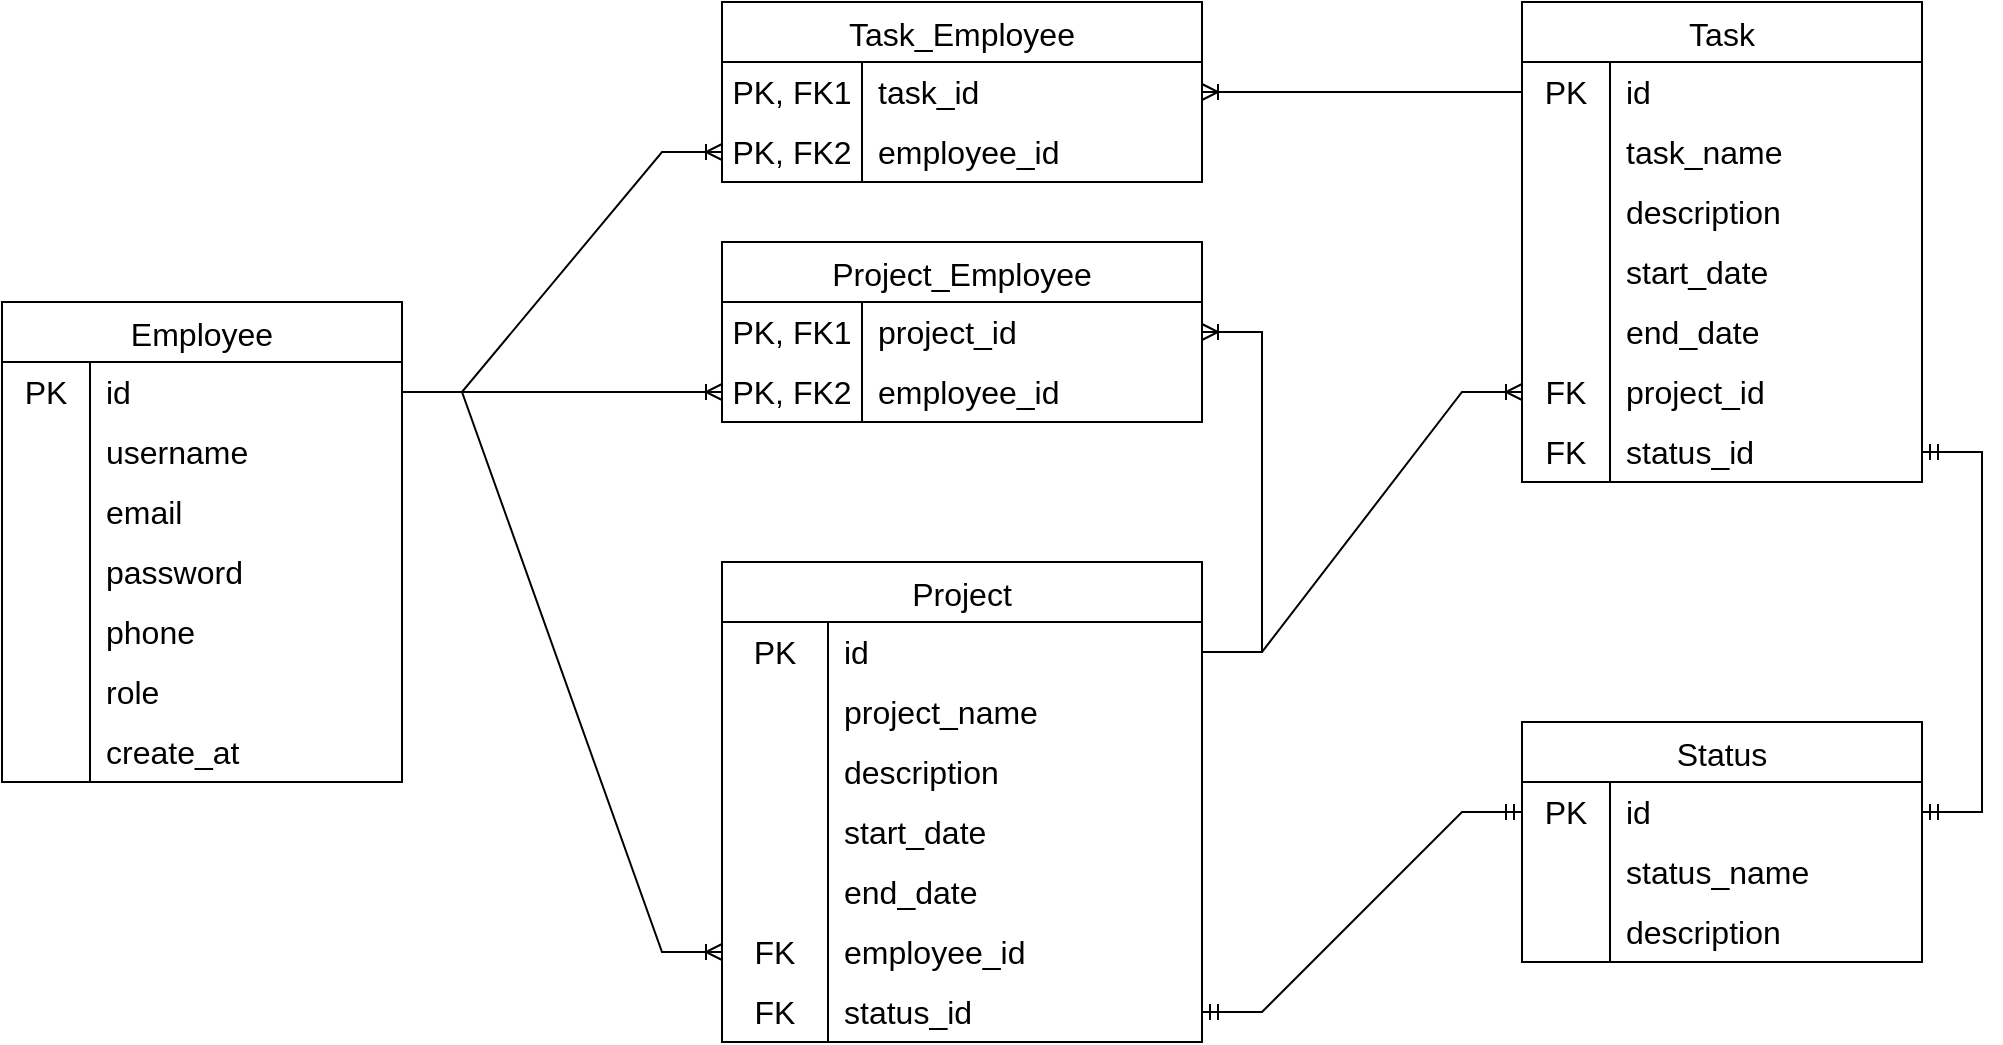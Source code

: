 <mxfile version="24.4.13" type="device">
  <diagram name="Trang-1" id="SgBwxJJP46zQHeKlxjpN">
    <mxGraphModel dx="1584" dy="638" grid="1" gridSize="10" guides="1" tooltips="1" connect="1" arrows="1" fold="1" page="0" pageScale="1" pageWidth="827" pageHeight="1169" math="0" shadow="0">
      <root>
        <mxCell id="0" />
        <mxCell id="1" parent="0" />
        <mxCell id="9sZK0CcgwTIl-TWqk2xy-12" value="Employee" style="shape=table;startSize=30;container=1;collapsible=0;childLayout=tableLayout;fixedRows=1;rowLines=0;fontStyle=0;strokeColor=default;fontSize=16;" vertex="1" parent="1">
          <mxGeometry x="-80" y="230" width="200" height="240" as="geometry" />
        </mxCell>
        <mxCell id="9sZK0CcgwTIl-TWqk2xy-13" value="" style="shape=tableRow;horizontal=0;startSize=0;swimlaneHead=0;swimlaneBody=0;top=0;left=0;bottom=0;right=0;collapsible=0;dropTarget=0;fillColor=none;points=[[0,0.5],[1,0.5]];portConstraint=eastwest;strokeColor=inherit;fontSize=16;" vertex="1" parent="9sZK0CcgwTIl-TWqk2xy-12">
          <mxGeometry y="30" width="200" height="30" as="geometry" />
        </mxCell>
        <mxCell id="9sZK0CcgwTIl-TWqk2xy-14" value="PK" style="shape=partialRectangle;html=1;whiteSpace=wrap;connectable=0;fillColor=none;top=0;left=0;bottom=0;right=0;overflow=hidden;pointerEvents=1;strokeColor=inherit;fontSize=16;" vertex="1" parent="9sZK0CcgwTIl-TWqk2xy-13">
          <mxGeometry width="44" height="30" as="geometry">
            <mxRectangle width="44" height="30" as="alternateBounds" />
          </mxGeometry>
        </mxCell>
        <mxCell id="9sZK0CcgwTIl-TWqk2xy-15" value="id" style="shape=partialRectangle;html=1;whiteSpace=wrap;connectable=0;fillColor=none;top=0;left=0;bottom=0;right=0;align=left;spacingLeft=6;overflow=hidden;strokeColor=inherit;fontSize=16;" vertex="1" parent="9sZK0CcgwTIl-TWqk2xy-13">
          <mxGeometry x="44" width="156" height="30" as="geometry">
            <mxRectangle width="156" height="30" as="alternateBounds" />
          </mxGeometry>
        </mxCell>
        <mxCell id="9sZK0CcgwTIl-TWqk2xy-16" value="" style="shape=tableRow;horizontal=0;startSize=0;swimlaneHead=0;swimlaneBody=0;top=0;left=0;bottom=0;right=0;collapsible=0;dropTarget=0;fillColor=none;points=[[0,0.5],[1,0.5]];portConstraint=eastwest;strokeColor=inherit;fontSize=16;" vertex="1" parent="9sZK0CcgwTIl-TWqk2xy-12">
          <mxGeometry y="60" width="200" height="30" as="geometry" />
        </mxCell>
        <mxCell id="9sZK0CcgwTIl-TWqk2xy-17" value="" style="shape=partialRectangle;html=1;whiteSpace=wrap;connectable=0;fillColor=none;top=0;left=0;bottom=0;right=0;overflow=hidden;strokeColor=inherit;fontSize=16;" vertex="1" parent="9sZK0CcgwTIl-TWqk2xy-16">
          <mxGeometry width="44" height="30" as="geometry">
            <mxRectangle width="44" height="30" as="alternateBounds" />
          </mxGeometry>
        </mxCell>
        <mxCell id="9sZK0CcgwTIl-TWqk2xy-18" value="username" style="shape=partialRectangle;html=1;whiteSpace=wrap;connectable=0;fillColor=none;top=0;left=0;bottom=0;right=0;align=left;spacingLeft=6;overflow=hidden;strokeColor=inherit;fontSize=16;" vertex="1" parent="9sZK0CcgwTIl-TWqk2xy-16">
          <mxGeometry x="44" width="156" height="30" as="geometry">
            <mxRectangle width="156" height="30" as="alternateBounds" />
          </mxGeometry>
        </mxCell>
        <mxCell id="9sZK0CcgwTIl-TWqk2xy-19" value="" style="shape=tableRow;horizontal=0;startSize=0;swimlaneHead=0;swimlaneBody=0;top=0;left=0;bottom=0;right=0;collapsible=0;dropTarget=0;fillColor=none;points=[[0,0.5],[1,0.5]];portConstraint=eastwest;strokeColor=inherit;fontSize=16;" vertex="1" parent="9sZK0CcgwTIl-TWqk2xy-12">
          <mxGeometry y="90" width="200" height="30" as="geometry" />
        </mxCell>
        <mxCell id="9sZK0CcgwTIl-TWqk2xy-20" value="" style="shape=partialRectangle;html=1;whiteSpace=wrap;connectable=0;fillColor=none;top=0;left=0;bottom=0;right=0;overflow=hidden;strokeColor=inherit;fontSize=16;" vertex="1" parent="9sZK0CcgwTIl-TWqk2xy-19">
          <mxGeometry width="44" height="30" as="geometry">
            <mxRectangle width="44" height="30" as="alternateBounds" />
          </mxGeometry>
        </mxCell>
        <mxCell id="9sZK0CcgwTIl-TWqk2xy-21" value="email" style="shape=partialRectangle;html=1;whiteSpace=wrap;connectable=0;fillColor=none;top=0;left=0;bottom=0;right=0;align=left;spacingLeft=6;overflow=hidden;strokeColor=inherit;fontSize=16;" vertex="1" parent="9sZK0CcgwTIl-TWqk2xy-19">
          <mxGeometry x="44" width="156" height="30" as="geometry">
            <mxRectangle width="156" height="30" as="alternateBounds" />
          </mxGeometry>
        </mxCell>
        <mxCell id="9sZK0CcgwTIl-TWqk2xy-64" value="" style="shape=tableRow;horizontal=0;startSize=0;swimlaneHead=0;swimlaneBody=0;top=0;left=0;bottom=0;right=0;collapsible=0;dropTarget=0;fillColor=none;points=[[0,0.5],[1,0.5]];portConstraint=eastwest;strokeColor=inherit;fontSize=16;" vertex="1" parent="9sZK0CcgwTIl-TWqk2xy-12">
          <mxGeometry y="120" width="200" height="30" as="geometry" />
        </mxCell>
        <mxCell id="9sZK0CcgwTIl-TWqk2xy-65" value="" style="shape=partialRectangle;html=1;whiteSpace=wrap;connectable=0;fillColor=none;top=0;left=0;bottom=0;right=0;overflow=hidden;strokeColor=inherit;fontSize=16;" vertex="1" parent="9sZK0CcgwTIl-TWqk2xy-64">
          <mxGeometry width="44" height="30" as="geometry">
            <mxRectangle width="44" height="30" as="alternateBounds" />
          </mxGeometry>
        </mxCell>
        <mxCell id="9sZK0CcgwTIl-TWqk2xy-66" value="password" style="shape=partialRectangle;html=1;whiteSpace=wrap;connectable=0;fillColor=none;top=0;left=0;bottom=0;right=0;align=left;spacingLeft=6;overflow=hidden;strokeColor=inherit;fontSize=16;" vertex="1" parent="9sZK0CcgwTIl-TWqk2xy-64">
          <mxGeometry x="44" width="156" height="30" as="geometry">
            <mxRectangle width="156" height="30" as="alternateBounds" />
          </mxGeometry>
        </mxCell>
        <mxCell id="9sZK0CcgwTIl-TWqk2xy-67" value="" style="shape=tableRow;horizontal=0;startSize=0;swimlaneHead=0;swimlaneBody=0;top=0;left=0;bottom=0;right=0;collapsible=0;dropTarget=0;fillColor=none;points=[[0,0.5],[1,0.5]];portConstraint=eastwest;strokeColor=inherit;fontSize=16;" vertex="1" parent="9sZK0CcgwTIl-TWqk2xy-12">
          <mxGeometry y="150" width="200" height="30" as="geometry" />
        </mxCell>
        <mxCell id="9sZK0CcgwTIl-TWqk2xy-68" value="" style="shape=partialRectangle;html=1;whiteSpace=wrap;connectable=0;fillColor=none;top=0;left=0;bottom=0;right=0;overflow=hidden;strokeColor=inherit;fontSize=16;" vertex="1" parent="9sZK0CcgwTIl-TWqk2xy-67">
          <mxGeometry width="44" height="30" as="geometry">
            <mxRectangle width="44" height="30" as="alternateBounds" />
          </mxGeometry>
        </mxCell>
        <mxCell id="9sZK0CcgwTIl-TWqk2xy-69" value="phone" style="shape=partialRectangle;html=1;whiteSpace=wrap;connectable=0;fillColor=none;top=0;left=0;bottom=0;right=0;align=left;spacingLeft=6;overflow=hidden;strokeColor=inherit;fontSize=16;" vertex="1" parent="9sZK0CcgwTIl-TWqk2xy-67">
          <mxGeometry x="44" width="156" height="30" as="geometry">
            <mxRectangle width="156" height="30" as="alternateBounds" />
          </mxGeometry>
        </mxCell>
        <mxCell id="9sZK0CcgwTIl-TWqk2xy-70" value="" style="shape=tableRow;horizontal=0;startSize=0;swimlaneHead=0;swimlaneBody=0;top=0;left=0;bottom=0;right=0;collapsible=0;dropTarget=0;fillColor=none;points=[[0,0.5],[1,0.5]];portConstraint=eastwest;strokeColor=inherit;fontSize=16;" vertex="1" parent="9sZK0CcgwTIl-TWqk2xy-12">
          <mxGeometry y="180" width="200" height="30" as="geometry" />
        </mxCell>
        <mxCell id="9sZK0CcgwTIl-TWqk2xy-71" value="" style="shape=partialRectangle;html=1;whiteSpace=wrap;connectable=0;fillColor=none;top=0;left=0;bottom=0;right=0;overflow=hidden;strokeColor=inherit;fontSize=16;" vertex="1" parent="9sZK0CcgwTIl-TWqk2xy-70">
          <mxGeometry width="44" height="30" as="geometry">
            <mxRectangle width="44" height="30" as="alternateBounds" />
          </mxGeometry>
        </mxCell>
        <mxCell id="9sZK0CcgwTIl-TWqk2xy-72" value="role" style="shape=partialRectangle;html=1;whiteSpace=wrap;connectable=0;fillColor=none;top=0;left=0;bottom=0;right=0;align=left;spacingLeft=6;overflow=hidden;strokeColor=inherit;fontSize=16;" vertex="1" parent="9sZK0CcgwTIl-TWqk2xy-70">
          <mxGeometry x="44" width="156" height="30" as="geometry">
            <mxRectangle width="156" height="30" as="alternateBounds" />
          </mxGeometry>
        </mxCell>
        <mxCell id="9sZK0CcgwTIl-TWqk2xy-73" value="" style="shape=tableRow;horizontal=0;startSize=0;swimlaneHead=0;swimlaneBody=0;top=0;left=0;bottom=0;right=0;collapsible=0;dropTarget=0;fillColor=none;points=[[0,0.5],[1,0.5]];portConstraint=eastwest;strokeColor=inherit;fontSize=16;" vertex="1" parent="9sZK0CcgwTIl-TWqk2xy-12">
          <mxGeometry y="210" width="200" height="30" as="geometry" />
        </mxCell>
        <mxCell id="9sZK0CcgwTIl-TWqk2xy-74" value="" style="shape=partialRectangle;html=1;whiteSpace=wrap;connectable=0;fillColor=none;top=0;left=0;bottom=0;right=0;overflow=hidden;strokeColor=inherit;fontSize=16;" vertex="1" parent="9sZK0CcgwTIl-TWqk2xy-73">
          <mxGeometry width="44" height="30" as="geometry">
            <mxRectangle width="44" height="30" as="alternateBounds" />
          </mxGeometry>
        </mxCell>
        <mxCell id="9sZK0CcgwTIl-TWqk2xy-75" value="create_at" style="shape=partialRectangle;html=1;whiteSpace=wrap;connectable=0;fillColor=none;top=0;left=0;bottom=0;right=0;align=left;spacingLeft=6;overflow=hidden;strokeColor=inherit;fontSize=16;" vertex="1" parent="9sZK0CcgwTIl-TWqk2xy-73">
          <mxGeometry x="44" width="156" height="30" as="geometry">
            <mxRectangle width="156" height="30" as="alternateBounds" />
          </mxGeometry>
        </mxCell>
        <mxCell id="9sZK0CcgwTIl-TWqk2xy-76" value="Project" style="shape=table;startSize=30;container=1;collapsible=0;childLayout=tableLayout;fixedRows=1;rowLines=0;fontStyle=0;strokeColor=default;fontSize=16;" vertex="1" parent="1">
          <mxGeometry x="280" y="360" width="240" height="240" as="geometry" />
        </mxCell>
        <mxCell id="9sZK0CcgwTIl-TWqk2xy-77" value="" style="shape=tableRow;horizontal=0;startSize=0;swimlaneHead=0;swimlaneBody=0;top=0;left=0;bottom=0;right=0;collapsible=0;dropTarget=0;fillColor=none;points=[[0,0.5],[1,0.5]];portConstraint=eastwest;strokeColor=inherit;fontSize=16;" vertex="1" parent="9sZK0CcgwTIl-TWqk2xy-76">
          <mxGeometry y="30" width="240" height="30" as="geometry" />
        </mxCell>
        <mxCell id="9sZK0CcgwTIl-TWqk2xy-78" value="PK" style="shape=partialRectangle;html=1;whiteSpace=wrap;connectable=0;fillColor=none;top=0;left=0;bottom=0;right=0;overflow=hidden;pointerEvents=1;strokeColor=inherit;fontSize=16;" vertex="1" parent="9sZK0CcgwTIl-TWqk2xy-77">
          <mxGeometry width="53" height="30" as="geometry">
            <mxRectangle width="53" height="30" as="alternateBounds" />
          </mxGeometry>
        </mxCell>
        <mxCell id="9sZK0CcgwTIl-TWqk2xy-79" value="id" style="shape=partialRectangle;html=1;whiteSpace=wrap;connectable=0;fillColor=none;top=0;left=0;bottom=0;right=0;align=left;spacingLeft=6;overflow=hidden;strokeColor=inherit;fontSize=16;" vertex="1" parent="9sZK0CcgwTIl-TWqk2xy-77">
          <mxGeometry x="53" width="187" height="30" as="geometry">
            <mxRectangle width="187" height="30" as="alternateBounds" />
          </mxGeometry>
        </mxCell>
        <mxCell id="9sZK0CcgwTIl-TWqk2xy-80" value="" style="shape=tableRow;horizontal=0;startSize=0;swimlaneHead=0;swimlaneBody=0;top=0;left=0;bottom=0;right=0;collapsible=0;dropTarget=0;fillColor=none;points=[[0,0.5],[1,0.5]];portConstraint=eastwest;strokeColor=inherit;fontSize=16;" vertex="1" parent="9sZK0CcgwTIl-TWqk2xy-76">
          <mxGeometry y="60" width="240" height="30" as="geometry" />
        </mxCell>
        <mxCell id="9sZK0CcgwTIl-TWqk2xy-81" value="" style="shape=partialRectangle;html=1;whiteSpace=wrap;connectable=0;fillColor=none;top=0;left=0;bottom=0;right=0;overflow=hidden;strokeColor=inherit;fontSize=16;" vertex="1" parent="9sZK0CcgwTIl-TWqk2xy-80">
          <mxGeometry width="53" height="30" as="geometry">
            <mxRectangle width="53" height="30" as="alternateBounds" />
          </mxGeometry>
        </mxCell>
        <mxCell id="9sZK0CcgwTIl-TWqk2xy-82" value="project_name" style="shape=partialRectangle;html=1;whiteSpace=wrap;connectable=0;fillColor=none;top=0;left=0;bottom=0;right=0;align=left;spacingLeft=6;overflow=hidden;strokeColor=inherit;fontSize=16;" vertex="1" parent="9sZK0CcgwTIl-TWqk2xy-80">
          <mxGeometry x="53" width="187" height="30" as="geometry">
            <mxRectangle width="187" height="30" as="alternateBounds" />
          </mxGeometry>
        </mxCell>
        <mxCell id="9sZK0CcgwTIl-TWqk2xy-83" value="" style="shape=tableRow;horizontal=0;startSize=0;swimlaneHead=0;swimlaneBody=0;top=0;left=0;bottom=0;right=0;collapsible=0;dropTarget=0;fillColor=none;points=[[0,0.5],[1,0.5]];portConstraint=eastwest;strokeColor=inherit;fontSize=16;" vertex="1" parent="9sZK0CcgwTIl-TWqk2xy-76">
          <mxGeometry y="90" width="240" height="30" as="geometry" />
        </mxCell>
        <mxCell id="9sZK0CcgwTIl-TWqk2xy-84" value="" style="shape=partialRectangle;html=1;whiteSpace=wrap;connectable=0;fillColor=none;top=0;left=0;bottom=0;right=0;overflow=hidden;strokeColor=inherit;fontSize=16;" vertex="1" parent="9sZK0CcgwTIl-TWqk2xy-83">
          <mxGeometry width="53" height="30" as="geometry">
            <mxRectangle width="53" height="30" as="alternateBounds" />
          </mxGeometry>
        </mxCell>
        <mxCell id="9sZK0CcgwTIl-TWqk2xy-85" value="description" style="shape=partialRectangle;html=1;whiteSpace=wrap;connectable=0;fillColor=none;top=0;left=0;bottom=0;right=0;align=left;spacingLeft=6;overflow=hidden;strokeColor=inherit;fontSize=16;" vertex="1" parent="9sZK0CcgwTIl-TWqk2xy-83">
          <mxGeometry x="53" width="187" height="30" as="geometry">
            <mxRectangle width="187" height="30" as="alternateBounds" />
          </mxGeometry>
        </mxCell>
        <mxCell id="9sZK0CcgwTIl-TWqk2xy-86" value="" style="shape=tableRow;horizontal=0;startSize=0;swimlaneHead=0;swimlaneBody=0;top=0;left=0;bottom=0;right=0;collapsible=0;dropTarget=0;fillColor=none;points=[[0,0.5],[1,0.5]];portConstraint=eastwest;strokeColor=inherit;fontSize=16;" vertex="1" parent="9sZK0CcgwTIl-TWqk2xy-76">
          <mxGeometry y="120" width="240" height="30" as="geometry" />
        </mxCell>
        <mxCell id="9sZK0CcgwTIl-TWqk2xy-87" value="" style="shape=partialRectangle;html=1;whiteSpace=wrap;connectable=0;fillColor=none;top=0;left=0;bottom=0;right=0;overflow=hidden;strokeColor=inherit;fontSize=16;" vertex="1" parent="9sZK0CcgwTIl-TWqk2xy-86">
          <mxGeometry width="53" height="30" as="geometry">
            <mxRectangle width="53" height="30" as="alternateBounds" />
          </mxGeometry>
        </mxCell>
        <mxCell id="9sZK0CcgwTIl-TWqk2xy-88" value="start_date" style="shape=partialRectangle;html=1;whiteSpace=wrap;connectable=0;fillColor=none;top=0;left=0;bottom=0;right=0;align=left;spacingLeft=6;overflow=hidden;strokeColor=inherit;fontSize=16;" vertex="1" parent="9sZK0CcgwTIl-TWqk2xy-86">
          <mxGeometry x="53" width="187" height="30" as="geometry">
            <mxRectangle width="187" height="30" as="alternateBounds" />
          </mxGeometry>
        </mxCell>
        <mxCell id="9sZK0CcgwTIl-TWqk2xy-89" value="" style="shape=tableRow;horizontal=0;startSize=0;swimlaneHead=0;swimlaneBody=0;top=0;left=0;bottom=0;right=0;collapsible=0;dropTarget=0;fillColor=none;points=[[0,0.5],[1,0.5]];portConstraint=eastwest;strokeColor=inherit;fontSize=16;" vertex="1" parent="9sZK0CcgwTIl-TWqk2xy-76">
          <mxGeometry y="150" width="240" height="30" as="geometry" />
        </mxCell>
        <mxCell id="9sZK0CcgwTIl-TWqk2xy-90" value="" style="shape=partialRectangle;html=1;whiteSpace=wrap;connectable=0;fillColor=none;top=0;left=0;bottom=0;right=0;overflow=hidden;strokeColor=inherit;fontSize=16;" vertex="1" parent="9sZK0CcgwTIl-TWqk2xy-89">
          <mxGeometry width="53" height="30" as="geometry">
            <mxRectangle width="53" height="30" as="alternateBounds" />
          </mxGeometry>
        </mxCell>
        <mxCell id="9sZK0CcgwTIl-TWqk2xy-91" value="end_date" style="shape=partialRectangle;html=1;whiteSpace=wrap;connectable=0;fillColor=none;top=0;left=0;bottom=0;right=0;align=left;spacingLeft=6;overflow=hidden;strokeColor=inherit;fontSize=16;" vertex="1" parent="9sZK0CcgwTIl-TWqk2xy-89">
          <mxGeometry x="53" width="187" height="30" as="geometry">
            <mxRectangle width="187" height="30" as="alternateBounds" />
          </mxGeometry>
        </mxCell>
        <mxCell id="9sZK0CcgwTIl-TWqk2xy-92" value="" style="shape=tableRow;horizontal=0;startSize=0;swimlaneHead=0;swimlaneBody=0;top=0;left=0;bottom=0;right=0;collapsible=0;dropTarget=0;fillColor=none;points=[[0,0.5],[1,0.5]];portConstraint=eastwest;strokeColor=inherit;fontSize=16;" vertex="1" parent="9sZK0CcgwTIl-TWqk2xy-76">
          <mxGeometry y="180" width="240" height="30" as="geometry" />
        </mxCell>
        <mxCell id="9sZK0CcgwTIl-TWqk2xy-93" value="FK" style="shape=partialRectangle;html=1;whiteSpace=wrap;connectable=0;fillColor=none;top=0;left=0;bottom=0;right=0;overflow=hidden;strokeColor=inherit;fontSize=16;" vertex="1" parent="9sZK0CcgwTIl-TWqk2xy-92">
          <mxGeometry width="53" height="30" as="geometry">
            <mxRectangle width="53" height="30" as="alternateBounds" />
          </mxGeometry>
        </mxCell>
        <mxCell id="9sZK0CcgwTIl-TWqk2xy-94" value="employee_id" style="shape=partialRectangle;html=1;whiteSpace=wrap;connectable=0;fillColor=none;top=0;left=0;bottom=0;right=0;align=left;spacingLeft=6;overflow=hidden;strokeColor=inherit;fontSize=16;" vertex="1" parent="9sZK0CcgwTIl-TWqk2xy-92">
          <mxGeometry x="53" width="187" height="30" as="geometry">
            <mxRectangle width="187" height="30" as="alternateBounds" />
          </mxGeometry>
        </mxCell>
        <mxCell id="9sZK0CcgwTIl-TWqk2xy-95" value="" style="shape=tableRow;horizontal=0;startSize=0;swimlaneHead=0;swimlaneBody=0;top=0;left=0;bottom=0;right=0;collapsible=0;dropTarget=0;fillColor=none;points=[[0,0.5],[1,0.5]];portConstraint=eastwest;strokeColor=inherit;fontSize=16;" vertex="1" parent="9sZK0CcgwTIl-TWqk2xy-76">
          <mxGeometry y="210" width="240" height="30" as="geometry" />
        </mxCell>
        <mxCell id="9sZK0CcgwTIl-TWqk2xy-96" value="FK" style="shape=partialRectangle;html=1;whiteSpace=wrap;connectable=0;fillColor=none;top=0;left=0;bottom=0;right=0;overflow=hidden;strokeColor=inherit;fontSize=16;" vertex="1" parent="9sZK0CcgwTIl-TWqk2xy-95">
          <mxGeometry width="53" height="30" as="geometry">
            <mxRectangle width="53" height="30" as="alternateBounds" />
          </mxGeometry>
        </mxCell>
        <mxCell id="9sZK0CcgwTIl-TWqk2xy-97" value="status_id" style="shape=partialRectangle;html=1;whiteSpace=wrap;connectable=0;fillColor=none;top=0;left=0;bottom=0;right=0;align=left;spacingLeft=6;overflow=hidden;strokeColor=inherit;fontSize=16;" vertex="1" parent="9sZK0CcgwTIl-TWqk2xy-95">
          <mxGeometry x="53" width="187" height="30" as="geometry">
            <mxRectangle width="187" height="30" as="alternateBounds" />
          </mxGeometry>
        </mxCell>
        <mxCell id="9sZK0CcgwTIl-TWqk2xy-98" value="Task" style="shape=table;startSize=30;container=1;collapsible=0;childLayout=tableLayout;fixedRows=1;rowLines=0;fontStyle=0;strokeColor=default;fontSize=16;" vertex="1" parent="1">
          <mxGeometry x="680" y="80" width="200" height="240" as="geometry" />
        </mxCell>
        <mxCell id="9sZK0CcgwTIl-TWqk2xy-99" value="" style="shape=tableRow;horizontal=0;startSize=0;swimlaneHead=0;swimlaneBody=0;top=0;left=0;bottom=0;right=0;collapsible=0;dropTarget=0;fillColor=none;points=[[0,0.5],[1,0.5]];portConstraint=eastwest;strokeColor=inherit;fontSize=16;" vertex="1" parent="9sZK0CcgwTIl-TWqk2xy-98">
          <mxGeometry y="30" width="200" height="30" as="geometry" />
        </mxCell>
        <mxCell id="9sZK0CcgwTIl-TWqk2xy-100" value="PK" style="shape=partialRectangle;html=1;whiteSpace=wrap;connectable=0;fillColor=none;top=0;left=0;bottom=0;right=0;overflow=hidden;pointerEvents=1;strokeColor=inherit;fontSize=16;" vertex="1" parent="9sZK0CcgwTIl-TWqk2xy-99">
          <mxGeometry width="44" height="30" as="geometry">
            <mxRectangle width="44" height="30" as="alternateBounds" />
          </mxGeometry>
        </mxCell>
        <mxCell id="9sZK0CcgwTIl-TWqk2xy-101" value="id" style="shape=partialRectangle;html=1;whiteSpace=wrap;connectable=0;fillColor=none;top=0;left=0;bottom=0;right=0;align=left;spacingLeft=6;overflow=hidden;strokeColor=inherit;fontSize=16;" vertex="1" parent="9sZK0CcgwTIl-TWqk2xy-99">
          <mxGeometry x="44" width="156" height="30" as="geometry">
            <mxRectangle width="156" height="30" as="alternateBounds" />
          </mxGeometry>
        </mxCell>
        <mxCell id="9sZK0CcgwTIl-TWqk2xy-102" value="" style="shape=tableRow;horizontal=0;startSize=0;swimlaneHead=0;swimlaneBody=0;top=0;left=0;bottom=0;right=0;collapsible=0;dropTarget=0;fillColor=none;points=[[0,0.5],[1,0.5]];portConstraint=eastwest;strokeColor=inherit;fontSize=16;" vertex="1" parent="9sZK0CcgwTIl-TWqk2xy-98">
          <mxGeometry y="60" width="200" height="30" as="geometry" />
        </mxCell>
        <mxCell id="9sZK0CcgwTIl-TWqk2xy-103" value="" style="shape=partialRectangle;html=1;whiteSpace=wrap;connectable=0;fillColor=none;top=0;left=0;bottom=0;right=0;overflow=hidden;strokeColor=inherit;fontSize=16;" vertex="1" parent="9sZK0CcgwTIl-TWqk2xy-102">
          <mxGeometry width="44" height="30" as="geometry">
            <mxRectangle width="44" height="30" as="alternateBounds" />
          </mxGeometry>
        </mxCell>
        <mxCell id="9sZK0CcgwTIl-TWqk2xy-104" value="task_name" style="shape=partialRectangle;html=1;whiteSpace=wrap;connectable=0;fillColor=none;top=0;left=0;bottom=0;right=0;align=left;spacingLeft=6;overflow=hidden;strokeColor=inherit;fontSize=16;" vertex="1" parent="9sZK0CcgwTIl-TWqk2xy-102">
          <mxGeometry x="44" width="156" height="30" as="geometry">
            <mxRectangle width="156" height="30" as="alternateBounds" />
          </mxGeometry>
        </mxCell>
        <mxCell id="9sZK0CcgwTIl-TWqk2xy-105" value="" style="shape=tableRow;horizontal=0;startSize=0;swimlaneHead=0;swimlaneBody=0;top=0;left=0;bottom=0;right=0;collapsible=0;dropTarget=0;fillColor=none;points=[[0,0.5],[1,0.5]];portConstraint=eastwest;strokeColor=inherit;fontSize=16;" vertex="1" parent="9sZK0CcgwTIl-TWqk2xy-98">
          <mxGeometry y="90" width="200" height="30" as="geometry" />
        </mxCell>
        <mxCell id="9sZK0CcgwTIl-TWqk2xy-106" value="" style="shape=partialRectangle;html=1;whiteSpace=wrap;connectable=0;fillColor=none;top=0;left=0;bottom=0;right=0;overflow=hidden;strokeColor=inherit;fontSize=16;" vertex="1" parent="9sZK0CcgwTIl-TWqk2xy-105">
          <mxGeometry width="44" height="30" as="geometry">
            <mxRectangle width="44" height="30" as="alternateBounds" />
          </mxGeometry>
        </mxCell>
        <mxCell id="9sZK0CcgwTIl-TWqk2xy-107" value="description" style="shape=partialRectangle;html=1;whiteSpace=wrap;connectable=0;fillColor=none;top=0;left=0;bottom=0;right=0;align=left;spacingLeft=6;overflow=hidden;strokeColor=inherit;fontSize=16;" vertex="1" parent="9sZK0CcgwTIl-TWqk2xy-105">
          <mxGeometry x="44" width="156" height="30" as="geometry">
            <mxRectangle width="156" height="30" as="alternateBounds" />
          </mxGeometry>
        </mxCell>
        <mxCell id="9sZK0CcgwTIl-TWqk2xy-108" value="" style="shape=tableRow;horizontal=0;startSize=0;swimlaneHead=0;swimlaneBody=0;top=0;left=0;bottom=0;right=0;collapsible=0;dropTarget=0;fillColor=none;points=[[0,0.5],[1,0.5]];portConstraint=eastwest;strokeColor=inherit;fontSize=16;" vertex="1" parent="9sZK0CcgwTIl-TWqk2xy-98">
          <mxGeometry y="120" width="200" height="30" as="geometry" />
        </mxCell>
        <mxCell id="9sZK0CcgwTIl-TWqk2xy-109" value="" style="shape=partialRectangle;html=1;whiteSpace=wrap;connectable=0;fillColor=none;top=0;left=0;bottom=0;right=0;overflow=hidden;strokeColor=inherit;fontSize=16;" vertex="1" parent="9sZK0CcgwTIl-TWqk2xy-108">
          <mxGeometry width="44" height="30" as="geometry">
            <mxRectangle width="44" height="30" as="alternateBounds" />
          </mxGeometry>
        </mxCell>
        <mxCell id="9sZK0CcgwTIl-TWqk2xy-110" value="start_date" style="shape=partialRectangle;html=1;whiteSpace=wrap;connectable=0;fillColor=none;top=0;left=0;bottom=0;right=0;align=left;spacingLeft=6;overflow=hidden;strokeColor=inherit;fontSize=16;" vertex="1" parent="9sZK0CcgwTIl-TWqk2xy-108">
          <mxGeometry x="44" width="156" height="30" as="geometry">
            <mxRectangle width="156" height="30" as="alternateBounds" />
          </mxGeometry>
        </mxCell>
        <mxCell id="9sZK0CcgwTIl-TWqk2xy-111" value="" style="shape=tableRow;horizontal=0;startSize=0;swimlaneHead=0;swimlaneBody=0;top=0;left=0;bottom=0;right=0;collapsible=0;dropTarget=0;fillColor=none;points=[[0,0.5],[1,0.5]];portConstraint=eastwest;strokeColor=inherit;fontSize=16;" vertex="1" parent="9sZK0CcgwTIl-TWqk2xy-98">
          <mxGeometry y="150" width="200" height="30" as="geometry" />
        </mxCell>
        <mxCell id="9sZK0CcgwTIl-TWqk2xy-112" value="" style="shape=partialRectangle;html=1;whiteSpace=wrap;connectable=0;fillColor=none;top=0;left=0;bottom=0;right=0;overflow=hidden;strokeColor=inherit;fontSize=16;" vertex="1" parent="9sZK0CcgwTIl-TWqk2xy-111">
          <mxGeometry width="44" height="30" as="geometry">
            <mxRectangle width="44" height="30" as="alternateBounds" />
          </mxGeometry>
        </mxCell>
        <mxCell id="9sZK0CcgwTIl-TWqk2xy-113" value="end_date" style="shape=partialRectangle;html=1;whiteSpace=wrap;connectable=0;fillColor=none;top=0;left=0;bottom=0;right=0;align=left;spacingLeft=6;overflow=hidden;strokeColor=inherit;fontSize=16;" vertex="1" parent="9sZK0CcgwTIl-TWqk2xy-111">
          <mxGeometry x="44" width="156" height="30" as="geometry">
            <mxRectangle width="156" height="30" as="alternateBounds" />
          </mxGeometry>
        </mxCell>
        <mxCell id="9sZK0CcgwTIl-TWqk2xy-114" value="" style="shape=tableRow;horizontal=0;startSize=0;swimlaneHead=0;swimlaneBody=0;top=0;left=0;bottom=0;right=0;collapsible=0;dropTarget=0;fillColor=none;points=[[0,0.5],[1,0.5]];portConstraint=eastwest;strokeColor=inherit;fontSize=16;" vertex="1" parent="9sZK0CcgwTIl-TWqk2xy-98">
          <mxGeometry y="180" width="200" height="30" as="geometry" />
        </mxCell>
        <mxCell id="9sZK0CcgwTIl-TWqk2xy-115" value="FK" style="shape=partialRectangle;html=1;whiteSpace=wrap;connectable=0;fillColor=none;top=0;left=0;bottom=0;right=0;overflow=hidden;strokeColor=inherit;fontSize=16;" vertex="1" parent="9sZK0CcgwTIl-TWqk2xy-114">
          <mxGeometry width="44" height="30" as="geometry">
            <mxRectangle width="44" height="30" as="alternateBounds" />
          </mxGeometry>
        </mxCell>
        <mxCell id="9sZK0CcgwTIl-TWqk2xy-116" value="project_id" style="shape=partialRectangle;html=1;whiteSpace=wrap;connectable=0;fillColor=none;top=0;left=0;bottom=0;right=0;align=left;spacingLeft=6;overflow=hidden;strokeColor=inherit;fontSize=16;" vertex="1" parent="9sZK0CcgwTIl-TWqk2xy-114">
          <mxGeometry x="44" width="156" height="30" as="geometry">
            <mxRectangle width="156" height="30" as="alternateBounds" />
          </mxGeometry>
        </mxCell>
        <mxCell id="9sZK0CcgwTIl-TWqk2xy-117" value="" style="shape=tableRow;horizontal=0;startSize=0;swimlaneHead=0;swimlaneBody=0;top=0;left=0;bottom=0;right=0;collapsible=0;dropTarget=0;fillColor=none;points=[[0,0.5],[1,0.5]];portConstraint=eastwest;strokeColor=inherit;fontSize=16;" vertex="1" parent="9sZK0CcgwTIl-TWqk2xy-98">
          <mxGeometry y="210" width="200" height="30" as="geometry" />
        </mxCell>
        <mxCell id="9sZK0CcgwTIl-TWqk2xy-118" value="FK" style="shape=partialRectangle;html=1;whiteSpace=wrap;connectable=0;fillColor=none;top=0;left=0;bottom=0;right=0;overflow=hidden;strokeColor=inherit;fontSize=16;" vertex="1" parent="9sZK0CcgwTIl-TWqk2xy-117">
          <mxGeometry width="44" height="30" as="geometry">
            <mxRectangle width="44" height="30" as="alternateBounds" />
          </mxGeometry>
        </mxCell>
        <mxCell id="9sZK0CcgwTIl-TWqk2xy-119" value="status_id" style="shape=partialRectangle;html=1;whiteSpace=wrap;connectable=0;fillColor=none;top=0;left=0;bottom=0;right=0;align=left;spacingLeft=6;overflow=hidden;strokeColor=inherit;fontSize=16;" vertex="1" parent="9sZK0CcgwTIl-TWqk2xy-117">
          <mxGeometry x="44" width="156" height="30" as="geometry">
            <mxRectangle width="156" height="30" as="alternateBounds" />
          </mxGeometry>
        </mxCell>
        <mxCell id="9sZK0CcgwTIl-TWqk2xy-120" value="Status" style="shape=table;startSize=30;container=1;collapsible=0;childLayout=tableLayout;fixedRows=1;rowLines=0;fontStyle=0;strokeColor=default;fontSize=16;" vertex="1" parent="1">
          <mxGeometry x="680" y="440" width="200" height="120" as="geometry" />
        </mxCell>
        <mxCell id="9sZK0CcgwTIl-TWqk2xy-121" value="" style="shape=tableRow;horizontal=0;startSize=0;swimlaneHead=0;swimlaneBody=0;top=0;left=0;bottom=0;right=0;collapsible=0;dropTarget=0;fillColor=none;points=[[0,0.5],[1,0.5]];portConstraint=eastwest;strokeColor=inherit;fontSize=16;" vertex="1" parent="9sZK0CcgwTIl-TWqk2xy-120">
          <mxGeometry y="30" width="200" height="30" as="geometry" />
        </mxCell>
        <mxCell id="9sZK0CcgwTIl-TWqk2xy-122" value="PK" style="shape=partialRectangle;html=1;whiteSpace=wrap;connectable=0;fillColor=none;top=0;left=0;bottom=0;right=0;overflow=hidden;pointerEvents=1;strokeColor=inherit;fontSize=16;" vertex="1" parent="9sZK0CcgwTIl-TWqk2xy-121">
          <mxGeometry width="44" height="30" as="geometry">
            <mxRectangle width="44" height="30" as="alternateBounds" />
          </mxGeometry>
        </mxCell>
        <mxCell id="9sZK0CcgwTIl-TWqk2xy-123" value="id" style="shape=partialRectangle;html=1;whiteSpace=wrap;connectable=0;fillColor=none;top=0;left=0;bottom=0;right=0;align=left;spacingLeft=6;overflow=hidden;strokeColor=inherit;fontSize=16;" vertex="1" parent="9sZK0CcgwTIl-TWqk2xy-121">
          <mxGeometry x="44" width="156" height="30" as="geometry">
            <mxRectangle width="156" height="30" as="alternateBounds" />
          </mxGeometry>
        </mxCell>
        <mxCell id="9sZK0CcgwTIl-TWqk2xy-124" value="" style="shape=tableRow;horizontal=0;startSize=0;swimlaneHead=0;swimlaneBody=0;top=0;left=0;bottom=0;right=0;collapsible=0;dropTarget=0;fillColor=none;points=[[0,0.5],[1,0.5]];portConstraint=eastwest;strokeColor=inherit;fontSize=16;" vertex="1" parent="9sZK0CcgwTIl-TWqk2xy-120">
          <mxGeometry y="60" width="200" height="30" as="geometry" />
        </mxCell>
        <mxCell id="9sZK0CcgwTIl-TWqk2xy-125" value="" style="shape=partialRectangle;html=1;whiteSpace=wrap;connectable=0;fillColor=none;top=0;left=0;bottom=0;right=0;overflow=hidden;strokeColor=inherit;fontSize=16;" vertex="1" parent="9sZK0CcgwTIl-TWqk2xy-124">
          <mxGeometry width="44" height="30" as="geometry">
            <mxRectangle width="44" height="30" as="alternateBounds" />
          </mxGeometry>
        </mxCell>
        <mxCell id="9sZK0CcgwTIl-TWqk2xy-126" value="status_name" style="shape=partialRectangle;html=1;whiteSpace=wrap;connectable=0;fillColor=none;top=0;left=0;bottom=0;right=0;align=left;spacingLeft=6;overflow=hidden;strokeColor=inherit;fontSize=16;" vertex="1" parent="9sZK0CcgwTIl-TWqk2xy-124">
          <mxGeometry x="44" width="156" height="30" as="geometry">
            <mxRectangle width="156" height="30" as="alternateBounds" />
          </mxGeometry>
        </mxCell>
        <mxCell id="9sZK0CcgwTIl-TWqk2xy-127" value="" style="shape=tableRow;horizontal=0;startSize=0;swimlaneHead=0;swimlaneBody=0;top=0;left=0;bottom=0;right=0;collapsible=0;dropTarget=0;fillColor=none;points=[[0,0.5],[1,0.5]];portConstraint=eastwest;strokeColor=inherit;fontSize=16;" vertex="1" parent="9sZK0CcgwTIl-TWqk2xy-120">
          <mxGeometry y="90" width="200" height="30" as="geometry" />
        </mxCell>
        <mxCell id="9sZK0CcgwTIl-TWqk2xy-128" value="" style="shape=partialRectangle;html=1;whiteSpace=wrap;connectable=0;fillColor=none;top=0;left=0;bottom=0;right=0;overflow=hidden;strokeColor=inherit;fontSize=16;" vertex="1" parent="9sZK0CcgwTIl-TWqk2xy-127">
          <mxGeometry width="44" height="30" as="geometry">
            <mxRectangle width="44" height="30" as="alternateBounds" />
          </mxGeometry>
        </mxCell>
        <mxCell id="9sZK0CcgwTIl-TWqk2xy-129" value="description" style="shape=partialRectangle;html=1;whiteSpace=wrap;connectable=0;fillColor=none;top=0;left=0;bottom=0;right=0;align=left;spacingLeft=6;overflow=hidden;strokeColor=inherit;fontSize=16;" vertex="1" parent="9sZK0CcgwTIl-TWqk2xy-127">
          <mxGeometry x="44" width="156" height="30" as="geometry">
            <mxRectangle width="156" height="30" as="alternateBounds" />
          </mxGeometry>
        </mxCell>
        <mxCell id="9sZK0CcgwTIl-TWqk2xy-142" value="Project_Employee" style="shape=table;startSize=30;container=1;collapsible=0;childLayout=tableLayout;fixedRows=1;rowLines=0;fontStyle=0;strokeColor=default;fontSize=16;" vertex="1" parent="1">
          <mxGeometry x="280" y="200" width="240" height="90" as="geometry" />
        </mxCell>
        <mxCell id="9sZK0CcgwTIl-TWqk2xy-143" value="" style="shape=tableRow;horizontal=0;startSize=0;swimlaneHead=0;swimlaneBody=0;top=0;left=0;bottom=0;right=0;collapsible=0;dropTarget=0;fillColor=none;points=[[0,0.5],[1,0.5]];portConstraint=eastwest;strokeColor=inherit;fontSize=16;" vertex="1" parent="9sZK0CcgwTIl-TWqk2xy-142">
          <mxGeometry y="30" width="240" height="30" as="geometry" />
        </mxCell>
        <mxCell id="9sZK0CcgwTIl-TWqk2xy-144" value="PK, FK1" style="shape=partialRectangle;html=1;whiteSpace=wrap;connectable=0;fillColor=none;top=0;left=0;bottom=0;right=0;overflow=hidden;pointerEvents=1;strokeColor=inherit;fontSize=16;" vertex="1" parent="9sZK0CcgwTIl-TWqk2xy-143">
          <mxGeometry width="70" height="30" as="geometry">
            <mxRectangle width="70" height="30" as="alternateBounds" />
          </mxGeometry>
        </mxCell>
        <mxCell id="9sZK0CcgwTIl-TWqk2xy-145" value="project_id" style="shape=partialRectangle;html=1;whiteSpace=wrap;connectable=0;fillColor=none;top=0;left=0;bottom=0;right=0;align=left;spacingLeft=6;overflow=hidden;strokeColor=inherit;fontSize=16;" vertex="1" parent="9sZK0CcgwTIl-TWqk2xy-143">
          <mxGeometry x="70" width="170" height="30" as="geometry">
            <mxRectangle width="170" height="30" as="alternateBounds" />
          </mxGeometry>
        </mxCell>
        <mxCell id="9sZK0CcgwTIl-TWqk2xy-146" value="" style="shape=tableRow;horizontal=0;startSize=0;swimlaneHead=0;swimlaneBody=0;top=0;left=0;bottom=0;right=0;collapsible=0;dropTarget=0;fillColor=none;points=[[0,0.5],[1,0.5]];portConstraint=eastwest;strokeColor=inherit;fontSize=16;" vertex="1" parent="9sZK0CcgwTIl-TWqk2xy-142">
          <mxGeometry y="60" width="240" height="30" as="geometry" />
        </mxCell>
        <mxCell id="9sZK0CcgwTIl-TWqk2xy-147" value="PK, FK2" style="shape=partialRectangle;html=1;whiteSpace=wrap;connectable=0;fillColor=none;top=0;left=0;bottom=0;right=0;overflow=hidden;strokeColor=inherit;fontSize=16;" vertex="1" parent="9sZK0CcgwTIl-TWqk2xy-146">
          <mxGeometry width="70" height="30" as="geometry">
            <mxRectangle width="70" height="30" as="alternateBounds" />
          </mxGeometry>
        </mxCell>
        <mxCell id="9sZK0CcgwTIl-TWqk2xy-148" value="employee_id" style="shape=partialRectangle;html=1;whiteSpace=wrap;connectable=0;fillColor=none;top=0;left=0;bottom=0;right=0;align=left;spacingLeft=6;overflow=hidden;strokeColor=inherit;fontSize=16;" vertex="1" parent="9sZK0CcgwTIl-TWqk2xy-146">
          <mxGeometry x="70" width="170" height="30" as="geometry">
            <mxRectangle width="170" height="30" as="alternateBounds" />
          </mxGeometry>
        </mxCell>
        <mxCell id="9sZK0CcgwTIl-TWqk2xy-164" value="Task_Employee" style="shape=table;startSize=30;container=1;collapsible=0;childLayout=tableLayout;fixedRows=1;rowLines=0;fontStyle=0;strokeColor=default;fontSize=16;" vertex="1" parent="1">
          <mxGeometry x="280" y="80" width="240" height="90" as="geometry" />
        </mxCell>
        <mxCell id="9sZK0CcgwTIl-TWqk2xy-165" value="" style="shape=tableRow;horizontal=0;startSize=0;swimlaneHead=0;swimlaneBody=0;top=0;left=0;bottom=0;right=0;collapsible=0;dropTarget=0;fillColor=none;points=[[0,0.5],[1,0.5]];portConstraint=eastwest;strokeColor=inherit;fontSize=16;" vertex="1" parent="9sZK0CcgwTIl-TWqk2xy-164">
          <mxGeometry y="30" width="240" height="30" as="geometry" />
        </mxCell>
        <mxCell id="9sZK0CcgwTIl-TWqk2xy-166" value="PK, FK1" style="shape=partialRectangle;html=1;whiteSpace=wrap;connectable=0;fillColor=none;top=0;left=0;bottom=0;right=0;overflow=hidden;pointerEvents=1;strokeColor=inherit;fontSize=16;" vertex="1" parent="9sZK0CcgwTIl-TWqk2xy-165">
          <mxGeometry width="70" height="30" as="geometry">
            <mxRectangle width="70" height="30" as="alternateBounds" />
          </mxGeometry>
        </mxCell>
        <mxCell id="9sZK0CcgwTIl-TWqk2xy-167" value="task_id" style="shape=partialRectangle;html=1;whiteSpace=wrap;connectable=0;fillColor=none;top=0;left=0;bottom=0;right=0;align=left;spacingLeft=6;overflow=hidden;strokeColor=inherit;fontSize=16;" vertex="1" parent="9sZK0CcgwTIl-TWqk2xy-165">
          <mxGeometry x="70" width="170" height="30" as="geometry">
            <mxRectangle width="170" height="30" as="alternateBounds" />
          </mxGeometry>
        </mxCell>
        <mxCell id="9sZK0CcgwTIl-TWqk2xy-168" value="" style="shape=tableRow;horizontal=0;startSize=0;swimlaneHead=0;swimlaneBody=0;top=0;left=0;bottom=0;right=0;collapsible=0;dropTarget=0;fillColor=none;points=[[0,0.5],[1,0.5]];portConstraint=eastwest;strokeColor=inherit;fontSize=16;" vertex="1" parent="9sZK0CcgwTIl-TWqk2xy-164">
          <mxGeometry y="60" width="240" height="30" as="geometry" />
        </mxCell>
        <mxCell id="9sZK0CcgwTIl-TWqk2xy-169" value="PK, FK2" style="shape=partialRectangle;html=1;whiteSpace=wrap;connectable=0;fillColor=none;top=0;left=0;bottom=0;right=0;overflow=hidden;strokeColor=inherit;fontSize=16;" vertex="1" parent="9sZK0CcgwTIl-TWqk2xy-168">
          <mxGeometry width="70" height="30" as="geometry">
            <mxRectangle width="70" height="30" as="alternateBounds" />
          </mxGeometry>
        </mxCell>
        <mxCell id="9sZK0CcgwTIl-TWqk2xy-170" value="employee_id" style="shape=partialRectangle;html=1;whiteSpace=wrap;connectable=0;fillColor=none;top=0;left=0;bottom=0;right=0;align=left;spacingLeft=6;overflow=hidden;strokeColor=inherit;fontSize=16;" vertex="1" parent="9sZK0CcgwTIl-TWqk2xy-168">
          <mxGeometry x="70" width="170" height="30" as="geometry">
            <mxRectangle width="170" height="30" as="alternateBounds" />
          </mxGeometry>
        </mxCell>
        <mxCell id="9sZK0CcgwTIl-TWqk2xy-172" value="" style="edgeStyle=entityRelationEdgeStyle;fontSize=12;html=1;endArrow=ERoneToMany;rounded=0;" edge="1" parent="1" source="9sZK0CcgwTIl-TWqk2xy-77" target="9sZK0CcgwTIl-TWqk2xy-114">
          <mxGeometry width="100" height="100" relative="1" as="geometry">
            <mxPoint x="420" y="250" as="sourcePoint" />
            <mxPoint x="520" y="150" as="targetPoint" />
          </mxGeometry>
        </mxCell>
        <mxCell id="9sZK0CcgwTIl-TWqk2xy-173" value="" style="edgeStyle=entityRelationEdgeStyle;fontSize=12;html=1;endArrow=ERoneToMany;rounded=0;" edge="1" parent="1" source="9sZK0CcgwTIl-TWqk2xy-13" target="9sZK0CcgwTIl-TWqk2xy-92">
          <mxGeometry width="100" height="100" relative="1" as="geometry">
            <mxPoint x="200" y="220" as="sourcePoint" />
            <mxPoint x="300" y="120" as="targetPoint" />
          </mxGeometry>
        </mxCell>
        <mxCell id="9sZK0CcgwTIl-TWqk2xy-174" value="" style="edgeStyle=entityRelationEdgeStyle;fontSize=12;html=1;endArrow=ERoneToMany;rounded=0;" edge="1" parent="1" source="9sZK0CcgwTIl-TWqk2xy-13" target="9sZK0CcgwTIl-TWqk2xy-168">
          <mxGeometry width="100" height="100" relative="1" as="geometry">
            <mxPoint x="240" y="350" as="sourcePoint" />
            <mxPoint x="340" y="250" as="targetPoint" />
          </mxGeometry>
        </mxCell>
        <mxCell id="9sZK0CcgwTIl-TWqk2xy-175" value="" style="edgeStyle=entityRelationEdgeStyle;fontSize=12;html=1;endArrow=ERoneToMany;rounded=0;" edge="1" parent="1" source="9sZK0CcgwTIl-TWqk2xy-99" target="9sZK0CcgwTIl-TWqk2xy-165">
          <mxGeometry width="100" height="100" relative="1" as="geometry">
            <mxPoint x="630" y="440" as="sourcePoint" />
            <mxPoint x="730" y="340" as="targetPoint" />
          </mxGeometry>
        </mxCell>
        <mxCell id="9sZK0CcgwTIl-TWqk2xy-176" value="" style="edgeStyle=entityRelationEdgeStyle;fontSize=12;html=1;endArrow=ERoneToMany;rounded=0;" edge="1" parent="1" source="9sZK0CcgwTIl-TWqk2xy-77" target="9sZK0CcgwTIl-TWqk2xy-143">
          <mxGeometry width="100" height="100" relative="1" as="geometry">
            <mxPoint y="140" as="sourcePoint" />
            <mxPoint x="100" y="40" as="targetPoint" />
            <Array as="points">
              <mxPoint x="530" y="390" />
              <mxPoint x="460" y="370" />
            </Array>
          </mxGeometry>
        </mxCell>
        <mxCell id="9sZK0CcgwTIl-TWqk2xy-177" value="" style="edgeStyle=entityRelationEdgeStyle;fontSize=12;html=1;endArrow=ERoneToMany;rounded=0;" edge="1" parent="1" source="9sZK0CcgwTIl-TWqk2xy-13" target="9sZK0CcgwTIl-TWqk2xy-146">
          <mxGeometry width="100" height="100" relative="1" as="geometry">
            <mxPoint x="130" y="470" as="sourcePoint" />
            <mxPoint x="230" y="370" as="targetPoint" />
          </mxGeometry>
        </mxCell>
        <mxCell id="9sZK0CcgwTIl-TWqk2xy-179" value="" style="edgeStyle=entityRelationEdgeStyle;fontSize=12;html=1;endArrow=ERmandOne;startArrow=ERmandOne;rounded=0;" edge="1" parent="1" source="9sZK0CcgwTIl-TWqk2xy-121" target="9sZK0CcgwTIl-TWqk2xy-117">
          <mxGeometry width="100" height="100" relative="1" as="geometry">
            <mxPoint x="630" y="500" as="sourcePoint" />
            <mxPoint x="730" y="400" as="targetPoint" />
          </mxGeometry>
        </mxCell>
        <mxCell id="9sZK0CcgwTIl-TWqk2xy-180" value="" style="edgeStyle=entityRelationEdgeStyle;fontSize=12;html=1;endArrow=ERmandOne;startArrow=ERmandOne;rounded=0;" edge="1" parent="1" source="9sZK0CcgwTIl-TWqk2xy-95" target="9sZK0CcgwTIl-TWqk2xy-121">
          <mxGeometry width="100" height="100" relative="1" as="geometry">
            <mxPoint x="650" y="580" as="sourcePoint" />
            <mxPoint x="650" y="420" as="targetPoint" />
          </mxGeometry>
        </mxCell>
      </root>
    </mxGraphModel>
  </diagram>
</mxfile>
